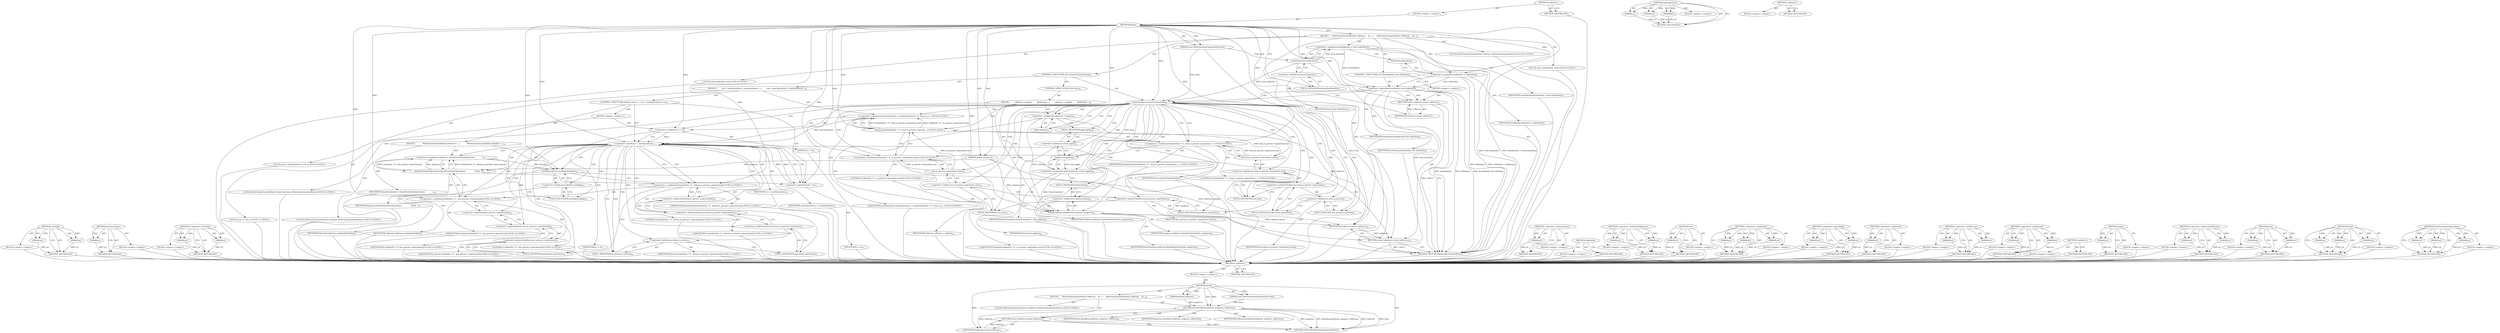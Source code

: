 digraph "&lt;global&gt;" {
vulnerable_214 [label=<(METHOD,multiply)>];
vulnerable_215 [label=<(PARAM,p1)>];
vulnerable_216 [label=<(PARAM,p2)>];
vulnerable_217 [label=<(BLOCK,&lt;empty&gt;,&lt;empty&gt;)>];
vulnerable_218 [label=<(METHOD_RETURN,ANY)>];
vulnerable_166 [label=<(METHOD,matchesTypes)>];
vulnerable_167 [label=<(PARAM,p1)>];
vulnerable_168 [label=<(BLOCK,&lt;empty&gt;,&lt;empty&gt;)>];
vulnerable_169 [label=<(METHOD_RETURN,ANY)>];
vulnerable_190 [label=<(METHOD,&lt;operator&gt;.lessThan)>];
vulnerable_191 [label=<(PARAM,p1)>];
vulnerable_192 [label=<(PARAM,p2)>];
vulnerable_193 [label=<(BLOCK,&lt;empty&gt;,&lt;empty&gt;)>];
vulnerable_194 [label=<(METHOD_RETURN,ANY)>];
vulnerable_6 [label=<(METHOD,&lt;global&gt;)<SUB>1</SUB>>];
vulnerable_7 [label=<(BLOCK,&lt;empty&gt;,&lt;empty&gt;)<SUB>1</SUB>>];
vulnerable_8 [label=<(METHOD,blend)<SUB>1</SUB>>];
vulnerable_9 [label=<(PARAM,const WebTransformOperations&amp; from)<SUB>1</SUB>>];
vulnerable_10 [label=<(PARAM,double progress)<SUB>1</SUB>>];
vulnerable_11 [label=<(BLOCK,{
     WebTransformationMatrix toReturn;
    bo...,{
     WebTransformationMatrix toReturn;
    bo...)<SUB>2</SUB>>];
vulnerable_12 [label="<(LOCAL,WebTransformationMatrix toReturn: WebTransformationMatrix)<SUB>3</SUB>>"];
vulnerable_13 [label="<(LOCAL,bool fromIdentity: bool)<SUB>4</SUB>>"];
vulnerable_14 [label=<(&lt;operator&gt;.assignment,fromIdentity = from.isIdentity())<SUB>4</SUB>>];
vulnerable_15 [label=<(IDENTIFIER,fromIdentity,fromIdentity = from.isIdentity())<SUB>4</SUB>>];
vulnerable_16 [label=<(isIdentity,from.isIdentity())<SUB>4</SUB>>];
vulnerable_17 [label=<(&lt;operator&gt;.fieldAccess,from.isIdentity)<SUB>4</SUB>>];
vulnerable_18 [label=<(IDENTIFIER,from,from.isIdentity())<SUB>4</SUB>>];
vulnerable_19 [label=<(FIELD_IDENTIFIER,isIdentity,isIdentity)<SUB>4</SUB>>];
vulnerable_20 [label="<(LOCAL,bool toIdentity: bool)<SUB>5</SUB>>"];
vulnerable_21 [label=<(&lt;operator&gt;.assignment,toIdentity = isIdentity())<SUB>5</SUB>>];
vulnerable_22 [label=<(IDENTIFIER,toIdentity,toIdentity = isIdentity())<SUB>5</SUB>>];
vulnerable_23 [label=<(isIdentity,isIdentity())<SUB>5</SUB>>];
vulnerable_24 [label=<(CONTROL_STRUCTURE,IF,if (fromIdentity &amp;&amp; toIdentity))<SUB>6</SUB>>];
vulnerable_25 [label=<(&lt;operator&gt;.logicalAnd,fromIdentity &amp;&amp; toIdentity)<SUB>6</SUB>>];
vulnerable_26 [label=<(IDENTIFIER,fromIdentity,fromIdentity &amp;&amp; toIdentity)<SUB>6</SUB>>];
vulnerable_27 [label=<(IDENTIFIER,toIdentity,fromIdentity &amp;&amp; toIdentity)<SUB>6</SUB>>];
vulnerable_28 [label=<(BLOCK,&lt;empty&gt;,&lt;empty&gt;)<SUB>7</SUB>>];
vulnerable_29 [label=<(RETURN,return toReturn;,return toReturn;)<SUB>7</SUB>>];
vulnerable_30 [label=<(IDENTIFIER,toReturn,return toReturn;)<SUB>7</SUB>>];
vulnerable_31 [label=<(CONTROL_STRUCTURE,IF,if (matchesTypes(from)))<SUB>8</SUB>>];
vulnerable_32 [label=<(matchesTypes,matchesTypes(from))<SUB>8</SUB>>];
vulnerable_33 [label=<(IDENTIFIER,from,matchesTypes(from))<SUB>8</SUB>>];
vulnerable_34 [label=<(BLOCK,{
        size_t numOperations = max(fromIdenti...,{
        size_t numOperations = max(fromIdenti...)<SUB>8</SUB>>];
vulnerable_35 [label="<(LOCAL,size_t numOperations: size_t)<SUB>9</SUB>>"];
vulnerable_36 [label="<(&lt;operator&gt;.assignment,numOperations = max(fromIdentity ? 0 : from.m_p...)<SUB>9</SUB>>"];
vulnerable_37 [label="<(IDENTIFIER,numOperations,numOperations = max(fromIdentity ? 0 : from.m_p...)<SUB>9</SUB>>"];
vulnerable_38 [label="<(max,max(fromIdentity ? 0 : from.m_private-&gt;operatio...)<SUB>9</SUB>>"];
vulnerable_39 [label="<(&lt;operator&gt;.conditional,fromIdentity ? 0 : from.m_private-&gt;operations.s...)<SUB>9</SUB>>"];
vulnerable_40 [label="<(IDENTIFIER,fromIdentity,fromIdentity ? 0 : from.m_private-&gt;operations.s...)<SUB>9</SUB>>"];
vulnerable_41 [label="<(LITERAL,0,fromIdentity ? 0 : from.m_private-&gt;operations.s...)<SUB>9</SUB>>"];
vulnerable_42 [label=<(size,from.m_private-&gt;operations.size())<SUB>9</SUB>>];
vulnerable_43 [label=<(&lt;operator&gt;.fieldAccess,from.m_private-&gt;operations.size)<SUB>9</SUB>>];
vulnerable_44 [label=<(&lt;operator&gt;.indirectFieldAccess,from.m_private-&gt;operations)<SUB>9</SUB>>];
vulnerable_45 [label=<(&lt;operator&gt;.fieldAccess,from.m_private)<SUB>9</SUB>>];
vulnerable_46 [label=<(IDENTIFIER,from,from.m_private-&gt;operations.size())<SUB>9</SUB>>];
vulnerable_47 [label=<(FIELD_IDENTIFIER,m_private,m_private)<SUB>9</SUB>>];
vulnerable_48 [label=<(FIELD_IDENTIFIER,operations,operations)<SUB>9</SUB>>];
vulnerable_49 [label=<(FIELD_IDENTIFIER,size,size)<SUB>9</SUB>>];
vulnerable_50 [label="<(&lt;operator&gt;.conditional,toIdentity ? 0 : m_private-&gt;operations.size())<SUB>10</SUB>>"];
vulnerable_51 [label="<(IDENTIFIER,toIdentity,toIdentity ? 0 : m_private-&gt;operations.size())<SUB>10</SUB>>"];
vulnerable_52 [label="<(LITERAL,0,toIdentity ? 0 : m_private-&gt;operations.size())<SUB>10</SUB>>"];
vulnerable_53 [label=<(size,m_private-&gt;operations.size())<SUB>10</SUB>>];
vulnerable_54 [label=<(&lt;operator&gt;.fieldAccess,m_private-&gt;operations.size)<SUB>10</SUB>>];
vulnerable_55 [label=<(&lt;operator&gt;.indirectFieldAccess,m_private-&gt;operations)<SUB>10</SUB>>];
vulnerable_56 [label=<(IDENTIFIER,m_private,m_private-&gt;operations.size())<SUB>10</SUB>>];
vulnerable_57 [label=<(FIELD_IDENTIFIER,operations,operations)<SUB>10</SUB>>];
vulnerable_58 [label=<(FIELD_IDENTIFIER,size,size)<SUB>10</SUB>>];
vulnerable_59 [label=<(CONTROL_STRUCTURE,FOR,for (size_t i = 0;i &lt; numOperations;++i))<SUB>11</SUB>>];
vulnerable_60 [label=<(BLOCK,&lt;empty&gt;,&lt;empty&gt;)<SUB>11</SUB>>];
vulnerable_61 [label="<(LOCAL,size_t i: size_t)<SUB>11</SUB>>"];
vulnerable_62 [label=<(&lt;operator&gt;.assignment,i = 0)<SUB>11</SUB>>];
vulnerable_63 [label=<(IDENTIFIER,i,i = 0)<SUB>11</SUB>>];
vulnerable_64 [label=<(LITERAL,0,i = 0)<SUB>11</SUB>>];
vulnerable_65 [label=<(&lt;operator&gt;.lessThan,i &lt; numOperations)<SUB>11</SUB>>];
vulnerable_66 [label=<(IDENTIFIER,i,i &lt; numOperations)<SUB>11</SUB>>];
vulnerable_67 [label=<(IDENTIFIER,numOperations,i &lt; numOperations)<SUB>11</SUB>>];
vulnerable_68 [label=<(&lt;operator&gt;.preIncrement,++i)<SUB>11</SUB>>];
vulnerable_69 [label=<(IDENTIFIER,i,++i)<SUB>11</SUB>>];
vulnerable_70 [label=<(BLOCK,{
            WebTransformationMatrix blended =...,{
            WebTransformationMatrix blended =...)<SUB>11</SUB>>];
vulnerable_71 [label="<(LOCAL,WebTransformationMatrix blended: WebTransformationMatrix)<SUB>12</SUB>>"];
vulnerable_72 [label=<(&lt;operator&gt;.assignment,blended = blendTransformOperations(
           ...)<SUB>12</SUB>>];
vulnerable_73 [label=<(IDENTIFIER,blended,blended = blendTransformOperations(
           ...)<SUB>12</SUB>>];
vulnerable_74 [label=<(blendTransformOperations,blendTransformOperations(
                fromI...)<SUB>12</SUB>>];
vulnerable_75 [label="<(&lt;operator&gt;.conditional,fromIdentity ? 0 : &amp;from.m_private-&gt;operations[i])<SUB>13</SUB>>"];
vulnerable_76 [label="<(IDENTIFIER,fromIdentity,fromIdentity ? 0 : &amp;from.m_private-&gt;operations[i])<SUB>13</SUB>>"];
vulnerable_77 [label="<(LITERAL,0,fromIdentity ? 0 : &amp;from.m_private-&gt;operations[i])<SUB>13</SUB>>"];
vulnerable_78 [label=<(&lt;operator&gt;.addressOf,&amp;from.m_private-&gt;operations[i])<SUB>13</SUB>>];
vulnerable_79 [label=<(&lt;operator&gt;.indirectIndexAccess,from.m_private-&gt;operations[i])<SUB>13</SUB>>];
vulnerable_80 [label=<(&lt;operator&gt;.indirectFieldAccess,from.m_private-&gt;operations)<SUB>13</SUB>>];
vulnerable_81 [label=<(&lt;operator&gt;.fieldAccess,from.m_private)<SUB>13</SUB>>];
vulnerable_82 [label="<(IDENTIFIER,from,fromIdentity ? 0 : &amp;from.m_private-&gt;operations[i])<SUB>13</SUB>>"];
vulnerable_83 [label=<(FIELD_IDENTIFIER,m_private,m_private)<SUB>13</SUB>>];
vulnerable_84 [label=<(FIELD_IDENTIFIER,operations,operations)<SUB>13</SUB>>];
vulnerable_85 [label="<(IDENTIFIER,i,fromIdentity ? 0 : &amp;from.m_private-&gt;operations[i])<SUB>13</SUB>>"];
vulnerable_86 [label="<(&lt;operator&gt;.conditional,toIdentity ? 0 : &amp;m_private-&gt;operations[i])<SUB>14</SUB>>"];
vulnerable_87 [label="<(IDENTIFIER,toIdentity,toIdentity ? 0 : &amp;m_private-&gt;operations[i])<SUB>14</SUB>>"];
vulnerable_88 [label="<(LITERAL,0,toIdentity ? 0 : &amp;m_private-&gt;operations[i])<SUB>14</SUB>>"];
vulnerable_89 [label=<(&lt;operator&gt;.addressOf,&amp;m_private-&gt;operations[i])<SUB>14</SUB>>];
vulnerable_90 [label=<(&lt;operator&gt;.indirectIndexAccess,m_private-&gt;operations[i])<SUB>14</SUB>>];
vulnerable_91 [label=<(&lt;operator&gt;.indirectFieldAccess,m_private-&gt;operations)<SUB>14</SUB>>];
vulnerable_92 [label="<(IDENTIFIER,m_private,toIdentity ? 0 : &amp;m_private-&gt;operations[i])<SUB>14</SUB>>"];
vulnerable_93 [label=<(FIELD_IDENTIFIER,operations,operations)<SUB>14</SUB>>];
vulnerable_94 [label="<(IDENTIFIER,i,toIdentity ? 0 : &amp;m_private-&gt;operations[i])<SUB>14</SUB>>"];
vulnerable_95 [label=<(IDENTIFIER,progress,blendTransformOperations(
                fromI...)<SUB>15</SUB>>];
vulnerable_96 [label=<(multiply,toReturn.multiply(blended))<SUB>16</SUB>>];
vulnerable_97 [label=<(&lt;operator&gt;.fieldAccess,toReturn.multiply)<SUB>16</SUB>>];
vulnerable_98 [label=<(IDENTIFIER,toReturn,toReturn.multiply(blended))<SUB>16</SUB>>];
vulnerable_99 [label=<(FIELD_IDENTIFIER,multiply,multiply)<SUB>16</SUB>>];
vulnerable_100 [label=<(IDENTIFIER,blended,toReturn.multiply(blended))<SUB>16</SUB>>];
vulnerable_101 [label=<(CONTROL_STRUCTURE,ELSE,else)<SUB>18</SUB>>];
vulnerable_102 [label=<(BLOCK,{
        toReturn = apply();
        WebTransf...,{
        toReturn = apply();
        WebTransf...)<SUB>18</SUB>>];
vulnerable_103 [label=<(&lt;operator&gt;.assignment,toReturn = apply())<SUB>19</SUB>>];
vulnerable_104 [label=<(IDENTIFIER,toReturn,toReturn = apply())<SUB>19</SUB>>];
vulnerable_105 [label=<(apply,apply())<SUB>19</SUB>>];
vulnerable_106 [label="<(LOCAL,WebTransformationMatrix fromTransform: WebTransformationMatrix)<SUB>20</SUB>>"];
vulnerable_107 [label=<(&lt;operator&gt;.assignment,fromTransform = from.apply())<SUB>20</SUB>>];
vulnerable_108 [label=<(IDENTIFIER,fromTransform,fromTransform = from.apply())<SUB>20</SUB>>];
vulnerable_109 [label=<(apply,from.apply())<SUB>20</SUB>>];
vulnerable_110 [label=<(&lt;operator&gt;.fieldAccess,from.apply)<SUB>20</SUB>>];
vulnerable_111 [label=<(IDENTIFIER,from,from.apply())<SUB>20</SUB>>];
vulnerable_112 [label=<(FIELD_IDENTIFIER,apply,apply)<SUB>20</SUB>>];
vulnerable_113 [label=<(blend,toReturn.blend(fromTransform, progress))<SUB>21</SUB>>];
vulnerable_114 [label=<(&lt;operator&gt;.fieldAccess,toReturn.blend)<SUB>21</SUB>>];
vulnerable_115 [label=<(IDENTIFIER,toReturn,toReturn.blend(fromTransform, progress))<SUB>21</SUB>>];
vulnerable_116 [label=<(FIELD_IDENTIFIER,blend,blend)<SUB>21</SUB>>];
vulnerable_117 [label=<(IDENTIFIER,fromTransform,toReturn.blend(fromTransform, progress))<SUB>21</SUB>>];
vulnerable_118 [label=<(IDENTIFIER,progress,toReturn.blend(fromTransform, progress))<SUB>21</SUB>>];
vulnerable_119 [label=<(RETURN,return toReturn;,return toReturn;)<SUB>23</SUB>>];
vulnerable_120 [label=<(IDENTIFIER,toReturn,return toReturn;)<SUB>23</SUB>>];
vulnerable_121 [label=<(METHOD_RETURN,WebTransformationMatrix)<SUB>1</SUB>>];
vulnerable_123 [label=<(METHOD_RETURN,ANY)<SUB>1</SUB>>];
vulnerable_195 [label=<(METHOD,&lt;operator&gt;.preIncrement)>];
vulnerable_196 [label=<(PARAM,p1)>];
vulnerable_197 [label=<(BLOCK,&lt;empty&gt;,&lt;empty&gt;)>];
vulnerable_198 [label=<(METHOD_RETURN,ANY)>];
vulnerable_153 [label=<(METHOD,isIdentity)>];
vulnerable_154 [label=<(BLOCK,&lt;empty&gt;,&lt;empty&gt;)>];
vulnerable_155 [label=<(METHOD_RETURN,ANY)>];
vulnerable_185 [label=<(METHOD,&lt;operator&gt;.indirectFieldAccess)>];
vulnerable_186 [label=<(PARAM,p1)>];
vulnerable_187 [label=<(PARAM,p2)>];
vulnerable_188 [label=<(BLOCK,&lt;empty&gt;,&lt;empty&gt;)>];
vulnerable_189 [label=<(METHOD_RETURN,ANY)>];
vulnerable_181 [label=<(METHOD,size)>];
vulnerable_182 [label=<(PARAM,p1)>];
vulnerable_183 [label=<(BLOCK,&lt;empty&gt;,&lt;empty&gt;)>];
vulnerable_184 [label=<(METHOD_RETURN,ANY)>];
vulnerable_175 [label=<(METHOD,&lt;operator&gt;.conditional)>];
vulnerable_176 [label=<(PARAM,p1)>];
vulnerable_177 [label=<(PARAM,p2)>];
vulnerable_178 [label=<(PARAM,p3)>];
vulnerable_179 [label=<(BLOCK,&lt;empty&gt;,&lt;empty&gt;)>];
vulnerable_180 [label=<(METHOD_RETURN,ANY)>];
vulnerable_161 [label=<(METHOD,&lt;operator&gt;.logicalAnd)>];
vulnerable_162 [label=<(PARAM,p1)>];
vulnerable_163 [label=<(PARAM,p2)>];
vulnerable_164 [label=<(BLOCK,&lt;empty&gt;,&lt;empty&gt;)>];
vulnerable_165 [label=<(METHOD_RETURN,ANY)>];
vulnerable_205 [label=<(METHOD,&lt;operator&gt;.addressOf)>];
vulnerable_206 [label=<(PARAM,p1)>];
vulnerable_207 [label=<(BLOCK,&lt;empty&gt;,&lt;empty&gt;)>];
vulnerable_208 [label=<(METHOD_RETURN,ANY)>];
vulnerable_156 [label=<(METHOD,&lt;operator&gt;.fieldAccess)>];
vulnerable_157 [label=<(PARAM,p1)>];
vulnerable_158 [label=<(PARAM,p2)>];
vulnerable_159 [label=<(BLOCK,&lt;empty&gt;,&lt;empty&gt;)>];
vulnerable_160 [label=<(METHOD_RETURN,ANY)>];
vulnerable_148 [label=<(METHOD,&lt;operator&gt;.assignment)>];
vulnerable_149 [label=<(PARAM,p1)>];
vulnerable_150 [label=<(PARAM,p2)>];
vulnerable_151 [label=<(BLOCK,&lt;empty&gt;,&lt;empty&gt;)>];
vulnerable_152 [label=<(METHOD_RETURN,ANY)>];
vulnerable_142 [label=<(METHOD,&lt;global&gt;)<SUB>1</SUB>>];
vulnerable_143 [label=<(BLOCK,&lt;empty&gt;,&lt;empty&gt;)>];
vulnerable_144 [label=<(METHOD_RETURN,ANY)>];
vulnerable_219 [label=<(METHOD,apply)>];
vulnerable_220 [label=<(PARAM,p1)>];
vulnerable_221 [label=<(BLOCK,&lt;empty&gt;,&lt;empty&gt;)>];
vulnerable_222 [label=<(METHOD_RETURN,ANY)>];
vulnerable_209 [label=<(METHOD,&lt;operator&gt;.indirectIndexAccess)>];
vulnerable_210 [label=<(PARAM,p1)>];
vulnerable_211 [label=<(PARAM,p2)>];
vulnerable_212 [label=<(BLOCK,&lt;empty&gt;,&lt;empty&gt;)>];
vulnerable_213 [label=<(METHOD_RETURN,ANY)>];
vulnerable_170 [label=<(METHOD,max)>];
vulnerable_171 [label=<(PARAM,p1)>];
vulnerable_172 [label=<(PARAM,p2)>];
vulnerable_173 [label=<(BLOCK,&lt;empty&gt;,&lt;empty&gt;)>];
vulnerable_174 [label=<(METHOD_RETURN,ANY)>];
vulnerable_223 [label=<(METHOD,blend)>];
vulnerable_224 [label=<(PARAM,p1)>];
vulnerable_225 [label=<(PARAM,p2)>];
vulnerable_226 [label=<(PARAM,p3)>];
vulnerable_227 [label=<(BLOCK,&lt;empty&gt;,&lt;empty&gt;)>];
vulnerable_228 [label=<(METHOD_RETURN,ANY)>];
vulnerable_199 [label=<(METHOD,blendTransformOperations)>];
vulnerable_200 [label=<(PARAM,p1)>];
vulnerable_201 [label=<(PARAM,p2)>];
vulnerable_202 [label=<(PARAM,p3)>];
vulnerable_203 [label=<(BLOCK,&lt;empty&gt;,&lt;empty&gt;)>];
vulnerable_204 [label=<(METHOD_RETURN,ANY)>];
fixed_6 [label=<(METHOD,&lt;global&gt;)<SUB>1</SUB>>];
fixed_7 [label=<(BLOCK,&lt;empty&gt;,&lt;empty&gt;)<SUB>1</SUB>>];
fixed_8 [label=<(METHOD,blend)<SUB>1</SUB>>];
fixed_9 [label=<(PARAM,const WebTransformOperations&amp; from)<SUB>1</SUB>>];
fixed_10 [label=<(PARAM,double progress)<SUB>1</SUB>>];
fixed_11 [label=<(BLOCK,{
     WebTransformationMatrix toReturn;
    bl...,{
     WebTransformationMatrix toReturn;
    bl...)<SUB>2</SUB>>];
fixed_12 [label="<(LOCAL,WebTransformationMatrix toReturn: WebTransformationMatrix)<SUB>3</SUB>>"];
fixed_13 [label=<(blendInternal,blendInternal(from, progress, toReturn))<SUB>4</SUB>>];
fixed_14 [label=<(IDENTIFIER,from,blendInternal(from, progress, toReturn))<SUB>4</SUB>>];
fixed_15 [label=<(IDENTIFIER,progress,blendInternal(from, progress, toReturn))<SUB>4</SUB>>];
fixed_16 [label=<(IDENTIFIER,toReturn,blendInternal(from, progress, toReturn))<SUB>4</SUB>>];
fixed_17 [label=<(RETURN,return toReturn;,return toReturn;)<SUB>5</SUB>>];
fixed_18 [label=<(IDENTIFIER,toReturn,return toReturn;)<SUB>5</SUB>>];
fixed_19 [label=<(METHOD_RETURN,WebTransformationMatrix)<SUB>1</SUB>>];
fixed_21 [label=<(METHOD_RETURN,ANY)<SUB>1</SUB>>];
fixed_40 [label=<(METHOD,blendInternal)>];
fixed_41 [label=<(PARAM,p1)>];
fixed_42 [label=<(PARAM,p2)>];
fixed_43 [label=<(PARAM,p3)>];
fixed_44 [label=<(BLOCK,&lt;empty&gt;,&lt;empty&gt;)>];
fixed_45 [label=<(METHOD_RETURN,ANY)>];
fixed_34 [label=<(METHOD,&lt;global&gt;)<SUB>1</SUB>>];
fixed_35 [label=<(BLOCK,&lt;empty&gt;,&lt;empty&gt;)>];
fixed_36 [label=<(METHOD_RETURN,ANY)>];
vulnerable_214 -> vulnerable_215  [key=0, label="AST: "];
vulnerable_214 -> vulnerable_215  [key=1, label="DDG: "];
vulnerable_214 -> vulnerable_217  [key=0, label="AST: "];
vulnerable_214 -> vulnerable_216  [key=0, label="AST: "];
vulnerable_214 -> vulnerable_216  [key=1, label="DDG: "];
vulnerable_214 -> vulnerable_218  [key=0, label="AST: "];
vulnerable_214 -> vulnerable_218  [key=1, label="CFG: "];
vulnerable_215 -> vulnerable_218  [key=0, label="DDG: p1"];
vulnerable_216 -> vulnerable_218  [key=0, label="DDG: p2"];
vulnerable_217 -> fixed_6  [key=0];
vulnerable_218 -> fixed_6  [key=0];
vulnerable_166 -> vulnerable_167  [key=0, label="AST: "];
vulnerable_166 -> vulnerable_167  [key=1, label="DDG: "];
vulnerable_166 -> vulnerable_168  [key=0, label="AST: "];
vulnerable_166 -> vulnerable_169  [key=0, label="AST: "];
vulnerable_166 -> vulnerable_169  [key=1, label="CFG: "];
vulnerable_167 -> vulnerable_169  [key=0, label="DDG: p1"];
vulnerable_168 -> fixed_6  [key=0];
vulnerable_169 -> fixed_6  [key=0];
vulnerable_190 -> vulnerable_191  [key=0, label="AST: "];
vulnerable_190 -> vulnerable_191  [key=1, label="DDG: "];
vulnerable_190 -> vulnerable_193  [key=0, label="AST: "];
vulnerable_190 -> vulnerable_192  [key=0, label="AST: "];
vulnerable_190 -> vulnerable_192  [key=1, label="DDG: "];
vulnerable_190 -> vulnerable_194  [key=0, label="AST: "];
vulnerable_190 -> vulnerable_194  [key=1, label="CFG: "];
vulnerable_191 -> vulnerable_194  [key=0, label="DDG: p1"];
vulnerable_192 -> vulnerable_194  [key=0, label="DDG: p2"];
vulnerable_193 -> fixed_6  [key=0];
vulnerable_194 -> fixed_6  [key=0];
vulnerable_6 -> vulnerable_7  [key=0, label="AST: "];
vulnerable_6 -> vulnerable_123  [key=0, label="AST: "];
vulnerable_6 -> vulnerable_123  [key=1, label="CFG: "];
vulnerable_7 -> vulnerable_8  [key=0, label="AST: "];
vulnerable_8 -> vulnerable_9  [key=0, label="AST: "];
vulnerable_8 -> vulnerable_9  [key=1, label="DDG: "];
vulnerable_8 -> vulnerable_10  [key=0, label="AST: "];
vulnerable_8 -> vulnerable_10  [key=1, label="DDG: "];
vulnerable_8 -> vulnerable_11  [key=0, label="AST: "];
vulnerable_8 -> vulnerable_121  [key=0, label="AST: "];
vulnerable_8 -> vulnerable_19  [key=0, label="CFG: "];
vulnerable_8 -> vulnerable_21  [key=0, label="DDG: "];
vulnerable_8 -> vulnerable_120  [key=0, label="DDG: "];
vulnerable_8 -> vulnerable_25  [key=0, label="DDG: "];
vulnerable_8 -> vulnerable_29  [key=0, label="DDG: "];
vulnerable_8 -> vulnerable_32  [key=0, label="DDG: "];
vulnerable_8 -> vulnerable_30  [key=0, label="DDG: "];
vulnerable_8 -> vulnerable_103  [key=0, label="DDG: "];
vulnerable_8 -> vulnerable_38  [key=0, label="DDG: "];
vulnerable_8 -> vulnerable_62  [key=0, label="DDG: "];
vulnerable_8 -> vulnerable_65  [key=0, label="DDG: "];
vulnerable_8 -> vulnerable_68  [key=0, label="DDG: "];
vulnerable_8 -> vulnerable_113  [key=0, label="DDG: "];
vulnerable_8 -> vulnerable_39  [key=0, label="DDG: "];
vulnerable_8 -> vulnerable_50  [key=0, label="DDG: "];
vulnerable_8 -> vulnerable_96  [key=0, label="DDG: "];
vulnerable_8 -> vulnerable_74  [key=0, label="DDG: "];
vulnerable_8 -> vulnerable_75  [key=0, label="DDG: "];
vulnerable_8 -> vulnerable_86  [key=0, label="DDG: "];
vulnerable_9 -> vulnerable_121  [key=0, label="DDG: from"];
vulnerable_9 -> vulnerable_16  [key=0, label="DDG: from"];
vulnerable_9 -> vulnerable_32  [key=0, label="DDG: from"];
vulnerable_10 -> vulnerable_121  [key=0, label="DDG: progress"];
vulnerable_10 -> vulnerable_113  [key=0, label="DDG: progress"];
vulnerable_10 -> vulnerable_74  [key=0, label="DDG: progress"];
vulnerable_11 -> vulnerable_12  [key=0, label="AST: "];
vulnerable_11 -> vulnerable_13  [key=0, label="AST: "];
vulnerable_11 -> vulnerable_14  [key=0, label="AST: "];
vulnerable_11 -> vulnerable_20  [key=0, label="AST: "];
vulnerable_11 -> vulnerable_21  [key=0, label="AST: "];
vulnerable_11 -> vulnerable_24  [key=0, label="AST: "];
vulnerable_11 -> vulnerable_31  [key=0, label="AST: "];
vulnerable_11 -> vulnerable_119  [key=0, label="AST: "];
vulnerable_12 -> fixed_6  [key=0];
vulnerable_13 -> fixed_6  [key=0];
vulnerable_14 -> vulnerable_15  [key=0, label="AST: "];
vulnerable_14 -> vulnerable_16  [key=0, label="AST: "];
vulnerable_14 -> vulnerable_23  [key=0, label="CFG: "];
vulnerable_14 -> vulnerable_121  [key=0, label="DDG: from.isIdentity()"];
vulnerable_14 -> vulnerable_121  [key=1, label="DDG: fromIdentity = from.isIdentity()"];
vulnerable_14 -> vulnerable_25  [key=0, label="DDG: fromIdentity"];
vulnerable_15 -> fixed_6  [key=0];
vulnerable_16 -> vulnerable_17  [key=0, label="AST: "];
vulnerable_16 -> vulnerable_14  [key=0, label="CFG: "];
vulnerable_16 -> vulnerable_14  [key=1, label="DDG: from.isIdentity"];
vulnerable_16 -> vulnerable_121  [key=0, label="DDG: from.isIdentity"];
vulnerable_16 -> vulnerable_32  [key=0, label="DDG: from.isIdentity"];
vulnerable_17 -> vulnerable_18  [key=0, label="AST: "];
vulnerable_17 -> vulnerable_19  [key=0, label="AST: "];
vulnerable_17 -> vulnerable_16  [key=0, label="CFG: "];
vulnerable_18 -> fixed_6  [key=0];
vulnerable_19 -> vulnerable_17  [key=0, label="CFG: "];
vulnerable_20 -> fixed_6  [key=0];
vulnerable_21 -> vulnerable_22  [key=0, label="AST: "];
vulnerable_21 -> vulnerable_23  [key=0, label="AST: "];
vulnerable_21 -> vulnerable_25  [key=0, label="CFG: "];
vulnerable_21 -> vulnerable_25  [key=1, label="DDG: toIdentity"];
vulnerable_21 -> vulnerable_121  [key=0, label="DDG: isIdentity()"];
vulnerable_21 -> vulnerable_121  [key=1, label="DDG: toIdentity = isIdentity()"];
vulnerable_22 -> fixed_6  [key=0];
vulnerable_23 -> vulnerable_21  [key=0, label="CFG: "];
vulnerable_24 -> vulnerable_25  [key=0, label="AST: "];
vulnerable_24 -> vulnerable_28  [key=0, label="AST: "];
vulnerable_25 -> vulnerable_26  [key=0, label="AST: "];
vulnerable_25 -> vulnerable_27  [key=0, label="AST: "];
vulnerable_25 -> vulnerable_29  [key=0, label="CFG: "];
vulnerable_25 -> vulnerable_29  [key=1, label="CDG: "];
vulnerable_25 -> vulnerable_32  [key=0, label="CFG: "];
vulnerable_25 -> vulnerable_32  [key=1, label="CDG: "];
vulnerable_25 -> vulnerable_121  [key=0, label="DDG: fromIdentity"];
vulnerable_25 -> vulnerable_121  [key=1, label="DDG: toIdentity"];
vulnerable_25 -> vulnerable_121  [key=2, label="DDG: fromIdentity &amp;&amp; toIdentity"];
vulnerable_25 -> vulnerable_119  [key=0, label="CDG: "];
vulnerable_26 -> fixed_6  [key=0];
vulnerable_27 -> fixed_6  [key=0];
vulnerable_28 -> vulnerable_29  [key=0, label="AST: "];
vulnerable_29 -> vulnerable_30  [key=0, label="AST: "];
vulnerable_29 -> vulnerable_121  [key=0, label="CFG: "];
vulnerable_29 -> vulnerable_121  [key=1, label="DDG: &lt;RET&gt;"];
vulnerable_30 -> vulnerable_29  [key=0, label="DDG: toReturn"];
vulnerable_31 -> vulnerable_32  [key=0, label="AST: "];
vulnerable_31 -> vulnerable_34  [key=0, label="AST: "];
vulnerable_31 -> vulnerable_101  [key=0, label="AST: "];
vulnerable_32 -> vulnerable_33  [key=0, label="AST: "];
vulnerable_32 -> vulnerable_39  [key=0, label="CFG: "];
vulnerable_32 -> vulnerable_39  [key=1, label="CDG: "];
vulnerable_32 -> vulnerable_47  [key=0, label="CFG: "];
vulnerable_32 -> vulnerable_47  [key=1, label="CDG: "];
vulnerable_32 -> vulnerable_105  [key=0, label="CFG: "];
vulnerable_32 -> vulnerable_105  [key=1, label="CDG: "];
vulnerable_32 -> vulnerable_109  [key=0, label="DDG: from"];
vulnerable_32 -> vulnerable_109  [key=1, label="CDG: "];
vulnerable_32 -> vulnerable_107  [key=0, label="CDG: "];
vulnerable_32 -> vulnerable_113  [key=0, label="CDG: "];
vulnerable_32 -> vulnerable_116  [key=0, label="CDG: "];
vulnerable_32 -> vulnerable_114  [key=0, label="CDG: "];
vulnerable_32 -> vulnerable_38  [key=0, label="CDG: "];
vulnerable_32 -> vulnerable_103  [key=0, label="CDG: "];
vulnerable_32 -> vulnerable_65  [key=0, label="CDG: "];
vulnerable_32 -> vulnerable_50  [key=0, label="CDG: "];
vulnerable_32 -> vulnerable_112  [key=0, label="CDG: "];
vulnerable_32 -> vulnerable_36  [key=0, label="CDG: "];
vulnerable_32 -> vulnerable_110  [key=0, label="CDG: "];
vulnerable_32 -> vulnerable_62  [key=0, label="CDG: "];
vulnerable_32 -> vulnerable_57  [key=0, label="CDG: "];
vulnerable_32 -> vulnerable_54  [key=0, label="CDG: "];
vulnerable_32 -> vulnerable_58  [key=0, label="CDG: "];
vulnerable_32 -> vulnerable_53  [key=0, label="CDG: "];
vulnerable_32 -> vulnerable_55  [key=0, label="CDG: "];
vulnerable_32 -> vulnerable_48  [key=0, label="CDG: "];
vulnerable_32 -> vulnerable_49  [key=0, label="CDG: "];
vulnerable_32 -> vulnerable_42  [key=0, label="CDG: "];
vulnerable_32 -> vulnerable_45  [key=0, label="CDG: "];
vulnerable_32 -> vulnerable_44  [key=0, label="CDG: "];
vulnerable_32 -> vulnerable_43  [key=0, label="CDG: "];
vulnerable_33 -> fixed_6  [key=0];
vulnerable_34 -> vulnerable_35  [key=0, label="AST: "];
vulnerable_34 -> vulnerable_36  [key=0, label="AST: "];
vulnerable_34 -> vulnerable_59  [key=0, label="AST: "];
vulnerable_35 -> fixed_6  [key=0];
vulnerable_36 -> vulnerable_37  [key=0, label="AST: "];
vulnerable_36 -> vulnerable_38  [key=0, label="AST: "];
vulnerable_36 -> vulnerable_62  [key=0, label="CFG: "];
vulnerable_36 -> vulnerable_65  [key=0, label="DDG: numOperations"];
vulnerable_37 -> fixed_6  [key=0];
vulnerable_38 -> vulnerable_39  [key=0, label="AST: "];
vulnerable_38 -> vulnerable_50  [key=0, label="AST: "];
vulnerable_38 -> vulnerable_36  [key=0, label="CFG: "];
vulnerable_38 -> vulnerable_36  [key=1, label="DDG: fromIdentity ? 0 : from.m_private-&gt;operations.size()"];
vulnerable_38 -> vulnerable_36  [key=2, label="DDG: toIdentity ? 0 : m_private-&gt;operations.size()"];
vulnerable_39 -> vulnerable_40  [key=0, label="AST: "];
vulnerable_39 -> vulnerable_41  [key=0, label="AST: "];
vulnerable_39 -> vulnerable_42  [key=0, label="AST: "];
vulnerable_39 -> vulnerable_50  [key=0, label="CFG: "];
vulnerable_39 -> vulnerable_57  [key=0, label="CFG: "];
vulnerable_40 -> fixed_6  [key=0];
vulnerable_41 -> fixed_6  [key=0];
vulnerable_42 -> vulnerable_43  [key=0, label="AST: "];
vulnerable_42 -> vulnerable_39  [key=0, label="CFG: "];
vulnerable_42 -> vulnerable_39  [key=1, label="DDG: from.m_private-&gt;operations.size"];
vulnerable_42 -> vulnerable_38  [key=0, label="DDG: from.m_private-&gt;operations.size"];
vulnerable_43 -> vulnerable_44  [key=0, label="AST: "];
vulnerable_43 -> vulnerable_49  [key=0, label="AST: "];
vulnerable_43 -> vulnerable_42  [key=0, label="CFG: "];
vulnerable_44 -> vulnerable_45  [key=0, label="AST: "];
vulnerable_44 -> vulnerable_48  [key=0, label="AST: "];
vulnerable_44 -> vulnerable_49  [key=0, label="CFG: "];
vulnerable_45 -> vulnerable_46  [key=0, label="AST: "];
vulnerable_45 -> vulnerable_47  [key=0, label="AST: "];
vulnerable_45 -> vulnerable_48  [key=0, label="CFG: "];
vulnerable_46 -> fixed_6  [key=0];
vulnerable_47 -> vulnerable_45  [key=0, label="CFG: "];
vulnerable_48 -> vulnerable_44  [key=0, label="CFG: "];
vulnerable_49 -> vulnerable_43  [key=0, label="CFG: "];
vulnerable_50 -> vulnerable_51  [key=0, label="AST: "];
vulnerable_50 -> vulnerable_52  [key=0, label="AST: "];
vulnerable_50 -> vulnerable_53  [key=0, label="AST: "];
vulnerable_50 -> vulnerable_38  [key=0, label="CFG: "];
vulnerable_51 -> fixed_6  [key=0];
vulnerable_52 -> fixed_6  [key=0];
vulnerable_53 -> vulnerable_54  [key=0, label="AST: "];
vulnerable_53 -> vulnerable_50  [key=0, label="CFG: "];
vulnerable_53 -> vulnerable_50  [key=1, label="DDG: m_private-&gt;operations.size"];
vulnerable_53 -> vulnerable_38  [key=0, label="DDG: m_private-&gt;operations.size"];
vulnerable_54 -> vulnerable_55  [key=0, label="AST: "];
vulnerable_54 -> vulnerable_58  [key=0, label="AST: "];
vulnerable_54 -> vulnerable_53  [key=0, label="CFG: "];
vulnerable_55 -> vulnerable_56  [key=0, label="AST: "];
vulnerable_55 -> vulnerable_57  [key=0, label="AST: "];
vulnerable_55 -> vulnerable_58  [key=0, label="CFG: "];
vulnerable_56 -> fixed_6  [key=0];
vulnerable_57 -> vulnerable_55  [key=0, label="CFG: "];
vulnerable_58 -> vulnerable_54  [key=0, label="CFG: "];
vulnerable_59 -> vulnerable_60  [key=0, label="AST: "];
vulnerable_59 -> vulnerable_65  [key=0, label="AST: "];
vulnerable_59 -> vulnerable_68  [key=0, label="AST: "];
vulnerable_59 -> vulnerable_70  [key=0, label="AST: "];
vulnerable_60 -> vulnerable_61  [key=0, label="AST: "];
vulnerable_60 -> vulnerable_62  [key=0, label="AST: "];
vulnerable_61 -> fixed_6  [key=0];
vulnerable_62 -> vulnerable_63  [key=0, label="AST: "];
vulnerable_62 -> vulnerable_64  [key=0, label="AST: "];
vulnerable_62 -> vulnerable_65  [key=0, label="CFG: "];
vulnerable_62 -> vulnerable_65  [key=1, label="DDG: i"];
vulnerable_63 -> fixed_6  [key=0];
vulnerable_64 -> fixed_6  [key=0];
vulnerable_65 -> vulnerable_66  [key=0, label="AST: "];
vulnerable_65 -> vulnerable_67  [key=0, label="AST: "];
vulnerable_65 -> vulnerable_75  [key=0, label="CFG: "];
vulnerable_65 -> vulnerable_75  [key=1, label="CDG: "];
vulnerable_65 -> vulnerable_83  [key=0, label="CFG: "];
vulnerable_65 -> vulnerable_83  [key=1, label="CDG: "];
vulnerable_65 -> vulnerable_119  [key=0, label="CFG: "];
vulnerable_65 -> vulnerable_68  [key=0, label="DDG: i"];
vulnerable_65 -> vulnerable_68  [key=1, label="CDG: "];
vulnerable_65 -> vulnerable_96  [key=0, label="CDG: "];
vulnerable_65 -> vulnerable_99  [key=0, label="CDG: "];
vulnerable_65 -> vulnerable_72  [key=0, label="CDG: "];
vulnerable_65 -> vulnerable_74  [key=0, label="CDG: "];
vulnerable_65 -> vulnerable_65  [key=0, label="CDG: "];
vulnerable_65 -> vulnerable_97  [key=0, label="CDG: "];
vulnerable_65 -> vulnerable_86  [key=0, label="CDG: "];
vulnerable_65 -> vulnerable_81  [key=0, label="CDG: "];
vulnerable_65 -> vulnerable_84  [key=0, label="CDG: "];
vulnerable_65 -> vulnerable_79  [key=0, label="CDG: "];
vulnerable_65 -> vulnerable_80  [key=0, label="CDG: "];
vulnerable_65 -> vulnerable_78  [key=0, label="CDG: "];
vulnerable_65 -> vulnerable_89  [key=0, label="CDG: "];
vulnerable_65 -> vulnerable_91  [key=0, label="CDG: "];
vulnerable_65 -> vulnerable_93  [key=0, label="CDG: "];
vulnerable_65 -> vulnerable_90  [key=0, label="CDG: "];
vulnerable_66 -> fixed_6  [key=0];
vulnerable_67 -> fixed_6  [key=0];
vulnerable_68 -> vulnerable_69  [key=0, label="AST: "];
vulnerable_68 -> vulnerable_65  [key=0, label="CFG: "];
vulnerable_68 -> vulnerable_65  [key=1, label="DDG: i"];
vulnerable_69 -> fixed_6  [key=0];
vulnerable_70 -> vulnerable_71  [key=0, label="AST: "];
vulnerable_70 -> vulnerable_72  [key=0, label="AST: "];
vulnerable_70 -> vulnerable_96  [key=0, label="AST: "];
vulnerable_71 -> fixed_6  [key=0];
vulnerable_72 -> vulnerable_73  [key=0, label="AST: "];
vulnerable_72 -> vulnerable_74  [key=0, label="AST: "];
vulnerable_72 -> vulnerable_99  [key=0, label="CFG: "];
vulnerable_72 -> vulnerable_96  [key=0, label="DDG: blended"];
vulnerable_73 -> fixed_6  [key=0];
vulnerable_74 -> vulnerable_75  [key=0, label="AST: "];
vulnerable_74 -> vulnerable_86  [key=0, label="AST: "];
vulnerable_74 -> vulnerable_95  [key=0, label="AST: "];
vulnerable_74 -> vulnerable_72  [key=0, label="CFG: "];
vulnerable_74 -> vulnerable_72  [key=1, label="DDG: fromIdentity ? 0 : &amp;from.m_private-&gt;operations[i]"];
vulnerable_74 -> vulnerable_72  [key=2, label="DDG: toIdentity ? 0 : &amp;m_private-&gt;operations[i]"];
vulnerable_74 -> vulnerable_72  [key=3, label="DDG: progress"];
vulnerable_75 -> vulnerable_76  [key=0, label="AST: "];
vulnerable_75 -> vulnerable_77  [key=0, label="AST: "];
vulnerable_75 -> vulnerable_78  [key=0, label="AST: "];
vulnerable_75 -> vulnerable_86  [key=0, label="CFG: "];
vulnerable_75 -> vulnerable_93  [key=0, label="CFG: "];
vulnerable_76 -> fixed_6  [key=0];
vulnerable_77 -> fixed_6  [key=0];
vulnerable_78 -> vulnerable_79  [key=0, label="AST: "];
vulnerable_78 -> vulnerable_75  [key=0, label="CFG: "];
vulnerable_79 -> vulnerable_80  [key=0, label="AST: "];
vulnerable_79 -> vulnerable_85  [key=0, label="AST: "];
vulnerable_79 -> vulnerable_78  [key=0, label="CFG: "];
vulnerable_80 -> vulnerable_81  [key=0, label="AST: "];
vulnerable_80 -> vulnerable_84  [key=0, label="AST: "];
vulnerable_80 -> vulnerable_79  [key=0, label="CFG: "];
vulnerable_81 -> vulnerable_82  [key=0, label="AST: "];
vulnerable_81 -> vulnerable_83  [key=0, label="AST: "];
vulnerable_81 -> vulnerable_84  [key=0, label="CFG: "];
vulnerable_82 -> fixed_6  [key=0];
vulnerable_83 -> vulnerable_81  [key=0, label="CFG: "];
vulnerable_84 -> vulnerable_80  [key=0, label="CFG: "];
vulnerable_85 -> fixed_6  [key=0];
vulnerable_86 -> vulnerable_87  [key=0, label="AST: "];
vulnerable_86 -> vulnerable_88  [key=0, label="AST: "];
vulnerable_86 -> vulnerable_89  [key=0, label="AST: "];
vulnerable_86 -> vulnerable_74  [key=0, label="CFG: "];
vulnerable_87 -> fixed_6  [key=0];
vulnerable_88 -> fixed_6  [key=0];
vulnerable_89 -> vulnerable_90  [key=0, label="AST: "];
vulnerable_89 -> vulnerable_86  [key=0, label="CFG: "];
vulnerable_90 -> vulnerable_91  [key=0, label="AST: "];
vulnerable_90 -> vulnerable_94  [key=0, label="AST: "];
vulnerable_90 -> vulnerable_89  [key=0, label="CFG: "];
vulnerable_91 -> vulnerable_92  [key=0, label="AST: "];
vulnerable_91 -> vulnerable_93  [key=0, label="AST: "];
vulnerable_91 -> vulnerable_90  [key=0, label="CFG: "];
vulnerable_92 -> fixed_6  [key=0];
vulnerable_93 -> vulnerable_91  [key=0, label="CFG: "];
vulnerable_94 -> fixed_6  [key=0];
vulnerable_95 -> fixed_6  [key=0];
vulnerable_96 -> vulnerable_97  [key=0, label="AST: "];
vulnerable_96 -> vulnerable_100  [key=0, label="AST: "];
vulnerable_96 -> vulnerable_68  [key=0, label="CFG: "];
vulnerable_96 -> vulnerable_120  [key=0, label="DDG: toReturn.multiply"];
vulnerable_97 -> vulnerable_98  [key=0, label="AST: "];
vulnerable_97 -> vulnerable_99  [key=0, label="AST: "];
vulnerable_97 -> vulnerable_96  [key=0, label="CFG: "];
vulnerable_98 -> fixed_6  [key=0];
vulnerable_99 -> vulnerable_97  [key=0, label="CFG: "];
vulnerable_100 -> fixed_6  [key=0];
vulnerable_101 -> vulnerable_102  [key=0, label="AST: "];
vulnerable_102 -> vulnerable_103  [key=0, label="AST: "];
vulnerable_102 -> vulnerable_106  [key=0, label="AST: "];
vulnerable_102 -> vulnerable_107  [key=0, label="AST: "];
vulnerable_102 -> vulnerable_113  [key=0, label="AST: "];
vulnerable_103 -> vulnerable_104  [key=0, label="AST: "];
vulnerable_103 -> vulnerable_105  [key=0, label="AST: "];
vulnerable_103 -> vulnerable_112  [key=0, label="CFG: "];
vulnerable_103 -> vulnerable_120  [key=0, label="DDG: toReturn"];
vulnerable_103 -> vulnerable_113  [key=0, label="DDG: toReturn"];
vulnerable_104 -> fixed_6  [key=0];
vulnerable_105 -> vulnerable_103  [key=0, label="CFG: "];
vulnerable_106 -> fixed_6  [key=0];
vulnerable_107 -> vulnerable_108  [key=0, label="AST: "];
vulnerable_107 -> vulnerable_109  [key=0, label="AST: "];
vulnerable_107 -> vulnerable_116  [key=0, label="CFG: "];
vulnerable_107 -> vulnerable_113  [key=0, label="DDG: fromTransform"];
vulnerable_108 -> fixed_6  [key=0];
vulnerable_109 -> vulnerable_110  [key=0, label="AST: "];
vulnerable_109 -> vulnerable_107  [key=0, label="CFG: "];
vulnerable_109 -> vulnerable_107  [key=1, label="DDG: from.apply"];
vulnerable_110 -> vulnerable_111  [key=0, label="AST: "];
vulnerable_110 -> vulnerable_112  [key=0, label="AST: "];
vulnerable_110 -> vulnerable_109  [key=0, label="CFG: "];
vulnerable_111 -> fixed_6  [key=0];
vulnerable_112 -> vulnerable_110  [key=0, label="CFG: "];
vulnerable_113 -> vulnerable_114  [key=0, label="AST: "];
vulnerable_113 -> vulnerable_117  [key=0, label="AST: "];
vulnerable_113 -> vulnerable_118  [key=0, label="AST: "];
vulnerable_113 -> vulnerable_119  [key=0, label="CFG: "];
vulnerable_113 -> vulnerable_120  [key=0, label="DDG: toReturn.blend"];
vulnerable_114 -> vulnerable_115  [key=0, label="AST: "];
vulnerable_114 -> vulnerable_116  [key=0, label="AST: "];
vulnerable_114 -> vulnerable_113  [key=0, label="CFG: "];
vulnerable_115 -> fixed_6  [key=0];
vulnerable_116 -> vulnerable_114  [key=0, label="CFG: "];
vulnerable_117 -> fixed_6  [key=0];
vulnerable_118 -> fixed_6  [key=0];
vulnerable_119 -> vulnerable_120  [key=0, label="AST: "];
vulnerable_119 -> vulnerable_121  [key=0, label="CFG: "];
vulnerable_119 -> vulnerable_121  [key=1, label="DDG: &lt;RET&gt;"];
vulnerable_120 -> vulnerable_119  [key=0, label="DDG: toReturn"];
vulnerable_121 -> fixed_6  [key=0];
vulnerable_123 -> fixed_6  [key=0];
vulnerable_195 -> vulnerable_196  [key=0, label="AST: "];
vulnerable_195 -> vulnerable_196  [key=1, label="DDG: "];
vulnerable_195 -> vulnerable_197  [key=0, label="AST: "];
vulnerable_195 -> vulnerable_198  [key=0, label="AST: "];
vulnerable_195 -> vulnerable_198  [key=1, label="CFG: "];
vulnerable_196 -> vulnerable_198  [key=0, label="DDG: p1"];
vulnerable_197 -> fixed_6  [key=0];
vulnerable_198 -> fixed_6  [key=0];
vulnerable_153 -> vulnerable_154  [key=0, label="AST: "];
vulnerable_153 -> vulnerable_155  [key=0, label="AST: "];
vulnerable_153 -> vulnerable_155  [key=1, label="CFG: "];
vulnerable_154 -> fixed_6  [key=0];
vulnerable_155 -> fixed_6  [key=0];
vulnerable_185 -> vulnerable_186  [key=0, label="AST: "];
vulnerable_185 -> vulnerable_186  [key=1, label="DDG: "];
vulnerable_185 -> vulnerable_188  [key=0, label="AST: "];
vulnerable_185 -> vulnerable_187  [key=0, label="AST: "];
vulnerable_185 -> vulnerable_187  [key=1, label="DDG: "];
vulnerable_185 -> vulnerable_189  [key=0, label="AST: "];
vulnerable_185 -> vulnerable_189  [key=1, label="CFG: "];
vulnerable_186 -> vulnerable_189  [key=0, label="DDG: p1"];
vulnerable_187 -> vulnerable_189  [key=0, label="DDG: p2"];
vulnerable_188 -> fixed_6  [key=0];
vulnerable_189 -> fixed_6  [key=0];
vulnerable_181 -> vulnerable_182  [key=0, label="AST: "];
vulnerable_181 -> vulnerable_182  [key=1, label="DDG: "];
vulnerable_181 -> vulnerable_183  [key=0, label="AST: "];
vulnerable_181 -> vulnerable_184  [key=0, label="AST: "];
vulnerable_181 -> vulnerable_184  [key=1, label="CFG: "];
vulnerable_182 -> vulnerable_184  [key=0, label="DDG: p1"];
vulnerable_183 -> fixed_6  [key=0];
vulnerable_184 -> fixed_6  [key=0];
vulnerable_175 -> vulnerable_176  [key=0, label="AST: "];
vulnerable_175 -> vulnerable_176  [key=1, label="DDG: "];
vulnerable_175 -> vulnerable_179  [key=0, label="AST: "];
vulnerable_175 -> vulnerable_177  [key=0, label="AST: "];
vulnerable_175 -> vulnerable_177  [key=1, label="DDG: "];
vulnerable_175 -> vulnerable_180  [key=0, label="AST: "];
vulnerable_175 -> vulnerable_180  [key=1, label="CFG: "];
vulnerable_175 -> vulnerable_178  [key=0, label="AST: "];
vulnerable_175 -> vulnerable_178  [key=1, label="DDG: "];
vulnerable_176 -> vulnerable_180  [key=0, label="DDG: p1"];
vulnerable_177 -> vulnerable_180  [key=0, label="DDG: p2"];
vulnerable_178 -> vulnerable_180  [key=0, label="DDG: p3"];
vulnerable_179 -> fixed_6  [key=0];
vulnerable_180 -> fixed_6  [key=0];
vulnerable_161 -> vulnerable_162  [key=0, label="AST: "];
vulnerable_161 -> vulnerable_162  [key=1, label="DDG: "];
vulnerable_161 -> vulnerable_164  [key=0, label="AST: "];
vulnerable_161 -> vulnerable_163  [key=0, label="AST: "];
vulnerable_161 -> vulnerable_163  [key=1, label="DDG: "];
vulnerable_161 -> vulnerable_165  [key=0, label="AST: "];
vulnerable_161 -> vulnerable_165  [key=1, label="CFG: "];
vulnerable_162 -> vulnerable_165  [key=0, label="DDG: p1"];
vulnerable_163 -> vulnerable_165  [key=0, label="DDG: p2"];
vulnerable_164 -> fixed_6  [key=0];
vulnerable_165 -> fixed_6  [key=0];
vulnerable_205 -> vulnerable_206  [key=0, label="AST: "];
vulnerable_205 -> vulnerable_206  [key=1, label="DDG: "];
vulnerable_205 -> vulnerable_207  [key=0, label="AST: "];
vulnerable_205 -> vulnerable_208  [key=0, label="AST: "];
vulnerable_205 -> vulnerable_208  [key=1, label="CFG: "];
vulnerable_206 -> vulnerable_208  [key=0, label="DDG: p1"];
vulnerable_207 -> fixed_6  [key=0];
vulnerable_208 -> fixed_6  [key=0];
vulnerable_156 -> vulnerable_157  [key=0, label="AST: "];
vulnerable_156 -> vulnerable_157  [key=1, label="DDG: "];
vulnerable_156 -> vulnerable_159  [key=0, label="AST: "];
vulnerable_156 -> vulnerable_158  [key=0, label="AST: "];
vulnerable_156 -> vulnerable_158  [key=1, label="DDG: "];
vulnerable_156 -> vulnerable_160  [key=0, label="AST: "];
vulnerable_156 -> vulnerable_160  [key=1, label="CFG: "];
vulnerable_157 -> vulnerable_160  [key=0, label="DDG: p1"];
vulnerable_158 -> vulnerable_160  [key=0, label="DDG: p2"];
vulnerable_159 -> fixed_6  [key=0];
vulnerable_160 -> fixed_6  [key=0];
vulnerable_148 -> vulnerable_149  [key=0, label="AST: "];
vulnerable_148 -> vulnerable_149  [key=1, label="DDG: "];
vulnerable_148 -> vulnerable_151  [key=0, label="AST: "];
vulnerable_148 -> vulnerable_150  [key=0, label="AST: "];
vulnerable_148 -> vulnerable_150  [key=1, label="DDG: "];
vulnerable_148 -> vulnerable_152  [key=0, label="AST: "];
vulnerable_148 -> vulnerable_152  [key=1, label="CFG: "];
vulnerable_149 -> vulnerable_152  [key=0, label="DDG: p1"];
vulnerable_150 -> vulnerable_152  [key=0, label="DDG: p2"];
vulnerable_151 -> fixed_6  [key=0];
vulnerable_152 -> fixed_6  [key=0];
vulnerable_142 -> vulnerable_143  [key=0, label="AST: "];
vulnerable_142 -> vulnerable_144  [key=0, label="AST: "];
vulnerable_142 -> vulnerable_144  [key=1, label="CFG: "];
vulnerable_143 -> fixed_6  [key=0];
vulnerable_144 -> fixed_6  [key=0];
vulnerable_219 -> vulnerable_220  [key=0, label="AST: "];
vulnerable_219 -> vulnerable_220  [key=1, label="DDG: "];
vulnerable_219 -> vulnerable_221  [key=0, label="AST: "];
vulnerable_219 -> vulnerable_222  [key=0, label="AST: "];
vulnerable_219 -> vulnerable_222  [key=1, label="CFG: "];
vulnerable_220 -> vulnerable_222  [key=0, label="DDG: p1"];
vulnerable_221 -> fixed_6  [key=0];
vulnerable_222 -> fixed_6  [key=0];
vulnerable_209 -> vulnerable_210  [key=0, label="AST: "];
vulnerable_209 -> vulnerable_210  [key=1, label="DDG: "];
vulnerable_209 -> vulnerable_212  [key=0, label="AST: "];
vulnerable_209 -> vulnerable_211  [key=0, label="AST: "];
vulnerable_209 -> vulnerable_211  [key=1, label="DDG: "];
vulnerable_209 -> vulnerable_213  [key=0, label="AST: "];
vulnerable_209 -> vulnerable_213  [key=1, label="CFG: "];
vulnerable_210 -> vulnerable_213  [key=0, label="DDG: p1"];
vulnerable_211 -> vulnerable_213  [key=0, label="DDG: p2"];
vulnerable_212 -> fixed_6  [key=0];
vulnerable_213 -> fixed_6  [key=0];
vulnerable_170 -> vulnerable_171  [key=0, label="AST: "];
vulnerable_170 -> vulnerable_171  [key=1, label="DDG: "];
vulnerable_170 -> vulnerable_173  [key=0, label="AST: "];
vulnerable_170 -> vulnerable_172  [key=0, label="AST: "];
vulnerable_170 -> vulnerable_172  [key=1, label="DDG: "];
vulnerable_170 -> vulnerable_174  [key=0, label="AST: "];
vulnerable_170 -> vulnerable_174  [key=1, label="CFG: "];
vulnerable_171 -> vulnerable_174  [key=0, label="DDG: p1"];
vulnerable_172 -> vulnerable_174  [key=0, label="DDG: p2"];
vulnerable_173 -> fixed_6  [key=0];
vulnerable_174 -> fixed_6  [key=0];
vulnerable_223 -> vulnerable_224  [key=0, label="AST: "];
vulnerable_223 -> vulnerable_224  [key=1, label="DDG: "];
vulnerable_223 -> vulnerable_227  [key=0, label="AST: "];
vulnerable_223 -> vulnerable_225  [key=0, label="AST: "];
vulnerable_223 -> vulnerable_225  [key=1, label="DDG: "];
vulnerable_223 -> vulnerable_228  [key=0, label="AST: "];
vulnerable_223 -> vulnerable_228  [key=1, label="CFG: "];
vulnerable_223 -> vulnerable_226  [key=0, label="AST: "];
vulnerable_223 -> vulnerable_226  [key=1, label="DDG: "];
vulnerable_224 -> vulnerable_228  [key=0, label="DDG: p1"];
vulnerable_225 -> vulnerable_228  [key=0, label="DDG: p2"];
vulnerable_226 -> vulnerable_228  [key=0, label="DDG: p3"];
vulnerable_227 -> fixed_6  [key=0];
vulnerable_228 -> fixed_6  [key=0];
vulnerable_199 -> vulnerable_200  [key=0, label="AST: "];
vulnerable_199 -> vulnerable_200  [key=1, label="DDG: "];
vulnerable_199 -> vulnerable_203  [key=0, label="AST: "];
vulnerable_199 -> vulnerable_201  [key=0, label="AST: "];
vulnerable_199 -> vulnerable_201  [key=1, label="DDG: "];
vulnerable_199 -> vulnerable_204  [key=0, label="AST: "];
vulnerable_199 -> vulnerable_204  [key=1, label="CFG: "];
vulnerable_199 -> vulnerable_202  [key=0, label="AST: "];
vulnerable_199 -> vulnerable_202  [key=1, label="DDG: "];
vulnerable_200 -> vulnerable_204  [key=0, label="DDG: p1"];
vulnerable_201 -> vulnerable_204  [key=0, label="DDG: p2"];
vulnerable_202 -> vulnerable_204  [key=0, label="DDG: p3"];
vulnerable_203 -> fixed_6  [key=0];
vulnerable_204 -> fixed_6  [key=0];
fixed_6 -> fixed_7  [key=0, label="AST: "];
fixed_6 -> fixed_21  [key=0, label="AST: "];
fixed_6 -> fixed_21  [key=1, label="CFG: "];
fixed_7 -> fixed_8  [key=0, label="AST: "];
fixed_8 -> fixed_9  [key=0, label="AST: "];
fixed_8 -> fixed_9  [key=1, label="DDG: "];
fixed_8 -> fixed_10  [key=0, label="AST: "];
fixed_8 -> fixed_10  [key=1, label="DDG: "];
fixed_8 -> fixed_11  [key=0, label="AST: "];
fixed_8 -> fixed_19  [key=0, label="AST: "];
fixed_8 -> fixed_13  [key=0, label="CFG: "];
fixed_8 -> fixed_13  [key=1, label="DDG: "];
fixed_8 -> fixed_18  [key=0, label="DDG: "];
fixed_9 -> fixed_13  [key=0, label="DDG: from"];
fixed_10 -> fixed_13  [key=0, label="DDG: progress"];
fixed_11 -> fixed_12  [key=0, label="AST: "];
fixed_11 -> fixed_13  [key=0, label="AST: "];
fixed_11 -> fixed_17  [key=0, label="AST: "];
fixed_13 -> fixed_14  [key=0, label="AST: "];
fixed_13 -> fixed_15  [key=0, label="AST: "];
fixed_13 -> fixed_16  [key=0, label="AST: "];
fixed_13 -> fixed_17  [key=0, label="CFG: "];
fixed_13 -> fixed_19  [key=0, label="DDG: from"];
fixed_13 -> fixed_19  [key=1, label="DDG: progress"];
fixed_13 -> fixed_19  [key=2, label="DDG: toReturn"];
fixed_13 -> fixed_19  [key=3, label="DDG: blendInternal(from, progress, toReturn)"];
fixed_13 -> fixed_18  [key=0, label="DDG: toReturn"];
fixed_17 -> fixed_18  [key=0, label="AST: "];
fixed_17 -> fixed_19  [key=0, label="CFG: "];
fixed_17 -> fixed_19  [key=1, label="DDG: &lt;RET&gt;"];
fixed_18 -> fixed_17  [key=0, label="DDG: toReturn"];
fixed_40 -> fixed_41  [key=0, label="AST: "];
fixed_40 -> fixed_41  [key=1, label="DDG: "];
fixed_40 -> fixed_44  [key=0, label="AST: "];
fixed_40 -> fixed_42  [key=0, label="AST: "];
fixed_40 -> fixed_42  [key=1, label="DDG: "];
fixed_40 -> fixed_45  [key=0, label="AST: "];
fixed_40 -> fixed_45  [key=1, label="CFG: "];
fixed_40 -> fixed_43  [key=0, label="AST: "];
fixed_40 -> fixed_43  [key=1, label="DDG: "];
fixed_41 -> fixed_45  [key=0, label="DDG: p1"];
fixed_42 -> fixed_45  [key=0, label="DDG: p2"];
fixed_43 -> fixed_45  [key=0, label="DDG: p3"];
fixed_34 -> fixed_35  [key=0, label="AST: "];
fixed_34 -> fixed_36  [key=0, label="AST: "];
fixed_34 -> fixed_36  [key=1, label="CFG: "];
}

